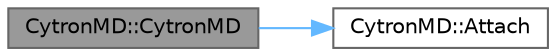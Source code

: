digraph "CytronMD::CytronMD"
{
 // LATEX_PDF_SIZE
  bgcolor="transparent";
  edge [fontname=Helvetica,fontsize=10,labelfontname=Helvetica,labelfontsize=10];
  node [fontname=Helvetica,fontsize=10,shape=box,height=0.2,width=0.4];
  rankdir="LR";
  Node1 [id="Node000001",label="CytronMD::CytronMD",height=0.2,width=0.4,color="gray40", fillcolor="grey60", style="filled", fontcolor="black",tooltip=" "];
  Node1 -> Node2 [id="edge1_Node000001_Node000002",color="steelblue1",style="solid",tooltip=" "];
  Node2 [id="Node000002",label="CytronMD::Attach",height=0.2,width=0.4,color="grey40", fillcolor="white", style="filled",URL="$class_cytron_m_d.html#ad90849e399efe4b7aab09f30c8c7c240",tooltip=" "];
}
